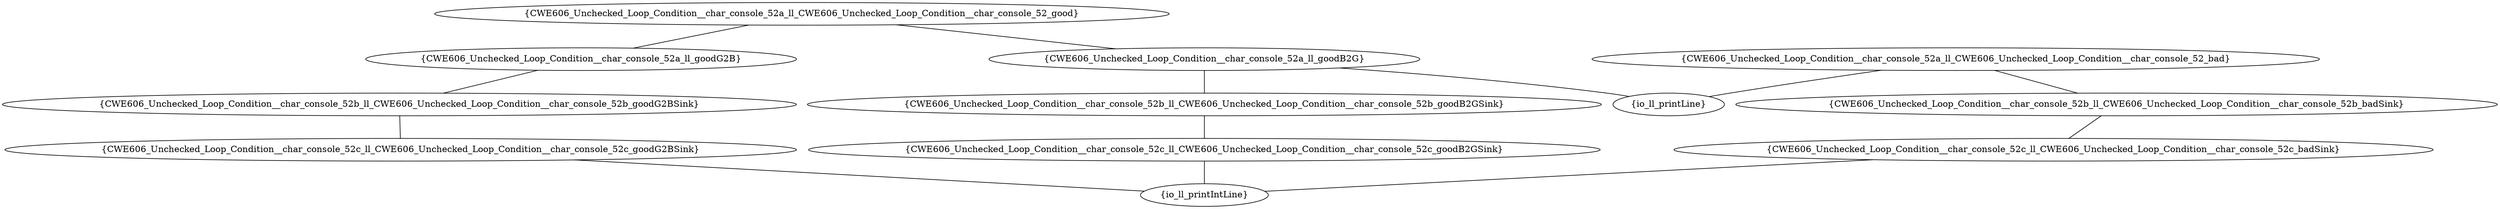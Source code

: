 graph "cg graph" {
CWE606_Unchecked_Loop_Condition__char_console_52a_ll_CWE606_Unchecked_Loop_Condition__char_console_52_good [label="{CWE606_Unchecked_Loop_Condition__char_console_52a_ll_CWE606_Unchecked_Loop_Condition__char_console_52_good}"];
CWE606_Unchecked_Loop_Condition__char_console_52a_ll_goodG2B [label="{CWE606_Unchecked_Loop_Condition__char_console_52a_ll_goodG2B}"];
CWE606_Unchecked_Loop_Condition__char_console_52a_ll_goodB2G [label="{CWE606_Unchecked_Loop_Condition__char_console_52a_ll_goodB2G}"];
CWE606_Unchecked_Loop_Condition__char_console_52b_ll_CWE606_Unchecked_Loop_Condition__char_console_52b_goodG2BSink [label="{CWE606_Unchecked_Loop_Condition__char_console_52b_ll_CWE606_Unchecked_Loop_Condition__char_console_52b_goodG2BSink}"];
CWE606_Unchecked_Loop_Condition__char_console_52c_ll_CWE606_Unchecked_Loop_Condition__char_console_52c_goodG2BSink [label="{CWE606_Unchecked_Loop_Condition__char_console_52c_ll_CWE606_Unchecked_Loop_Condition__char_console_52c_goodG2BSink}"];
CWE606_Unchecked_Loop_Condition__char_console_52a_ll_CWE606_Unchecked_Loop_Condition__char_console_52_bad [label="{CWE606_Unchecked_Loop_Condition__char_console_52a_ll_CWE606_Unchecked_Loop_Condition__char_console_52_bad}"];
io_ll_printLine [label="{io_ll_printLine}"];
CWE606_Unchecked_Loop_Condition__char_console_52b_ll_CWE606_Unchecked_Loop_Condition__char_console_52b_badSink [label="{CWE606_Unchecked_Loop_Condition__char_console_52b_ll_CWE606_Unchecked_Loop_Condition__char_console_52b_badSink}"];
CWE606_Unchecked_Loop_Condition__char_console_52c_ll_CWE606_Unchecked_Loop_Condition__char_console_52c_badSink [label="{CWE606_Unchecked_Loop_Condition__char_console_52c_ll_CWE606_Unchecked_Loop_Condition__char_console_52c_badSink}"];
io_ll_printIntLine [label="{io_ll_printIntLine}"];
CWE606_Unchecked_Loop_Condition__char_console_52c_ll_CWE606_Unchecked_Loop_Condition__char_console_52c_goodB2GSink [label="{CWE606_Unchecked_Loop_Condition__char_console_52c_ll_CWE606_Unchecked_Loop_Condition__char_console_52c_goodB2GSink}"];
CWE606_Unchecked_Loop_Condition__char_console_52b_ll_CWE606_Unchecked_Loop_Condition__char_console_52b_goodB2GSink [label="{CWE606_Unchecked_Loop_Condition__char_console_52b_ll_CWE606_Unchecked_Loop_Condition__char_console_52b_goodB2GSink}"];
CWE606_Unchecked_Loop_Condition__char_console_52a_ll_CWE606_Unchecked_Loop_Condition__char_console_52_good -- CWE606_Unchecked_Loop_Condition__char_console_52a_ll_goodG2B;
CWE606_Unchecked_Loop_Condition__char_console_52a_ll_CWE606_Unchecked_Loop_Condition__char_console_52_good -- CWE606_Unchecked_Loop_Condition__char_console_52a_ll_goodB2G;
CWE606_Unchecked_Loop_Condition__char_console_52b_ll_CWE606_Unchecked_Loop_Condition__char_console_52b_goodG2BSink -- CWE606_Unchecked_Loop_Condition__char_console_52c_ll_CWE606_Unchecked_Loop_Condition__char_console_52c_goodG2BSink;
CWE606_Unchecked_Loop_Condition__char_console_52a_ll_goodG2B -- CWE606_Unchecked_Loop_Condition__char_console_52b_ll_CWE606_Unchecked_Loop_Condition__char_console_52b_goodG2BSink;
CWE606_Unchecked_Loop_Condition__char_console_52a_ll_CWE606_Unchecked_Loop_Condition__char_console_52_bad -- io_ll_printLine;
CWE606_Unchecked_Loop_Condition__char_console_52a_ll_CWE606_Unchecked_Loop_Condition__char_console_52_bad -- CWE606_Unchecked_Loop_Condition__char_console_52b_ll_CWE606_Unchecked_Loop_Condition__char_console_52b_badSink;
CWE606_Unchecked_Loop_Condition__char_console_52c_ll_CWE606_Unchecked_Loop_Condition__char_console_52c_badSink -- io_ll_printIntLine;
CWE606_Unchecked_Loop_Condition__char_console_52c_ll_CWE606_Unchecked_Loop_Condition__char_console_52c_goodB2GSink -- io_ll_printIntLine;
CWE606_Unchecked_Loop_Condition__char_console_52c_ll_CWE606_Unchecked_Loop_Condition__char_console_52c_goodG2BSink -- io_ll_printIntLine;
CWE606_Unchecked_Loop_Condition__char_console_52b_ll_CWE606_Unchecked_Loop_Condition__char_console_52b_goodB2GSink -- CWE606_Unchecked_Loop_Condition__char_console_52c_ll_CWE606_Unchecked_Loop_Condition__char_console_52c_goodB2GSink;
CWE606_Unchecked_Loop_Condition__char_console_52b_ll_CWE606_Unchecked_Loop_Condition__char_console_52b_badSink -- CWE606_Unchecked_Loop_Condition__char_console_52c_ll_CWE606_Unchecked_Loop_Condition__char_console_52c_badSink;
CWE606_Unchecked_Loop_Condition__char_console_52a_ll_goodB2G -- io_ll_printLine;
CWE606_Unchecked_Loop_Condition__char_console_52a_ll_goodB2G -- CWE606_Unchecked_Loop_Condition__char_console_52b_ll_CWE606_Unchecked_Loop_Condition__char_console_52b_goodB2GSink;
}
